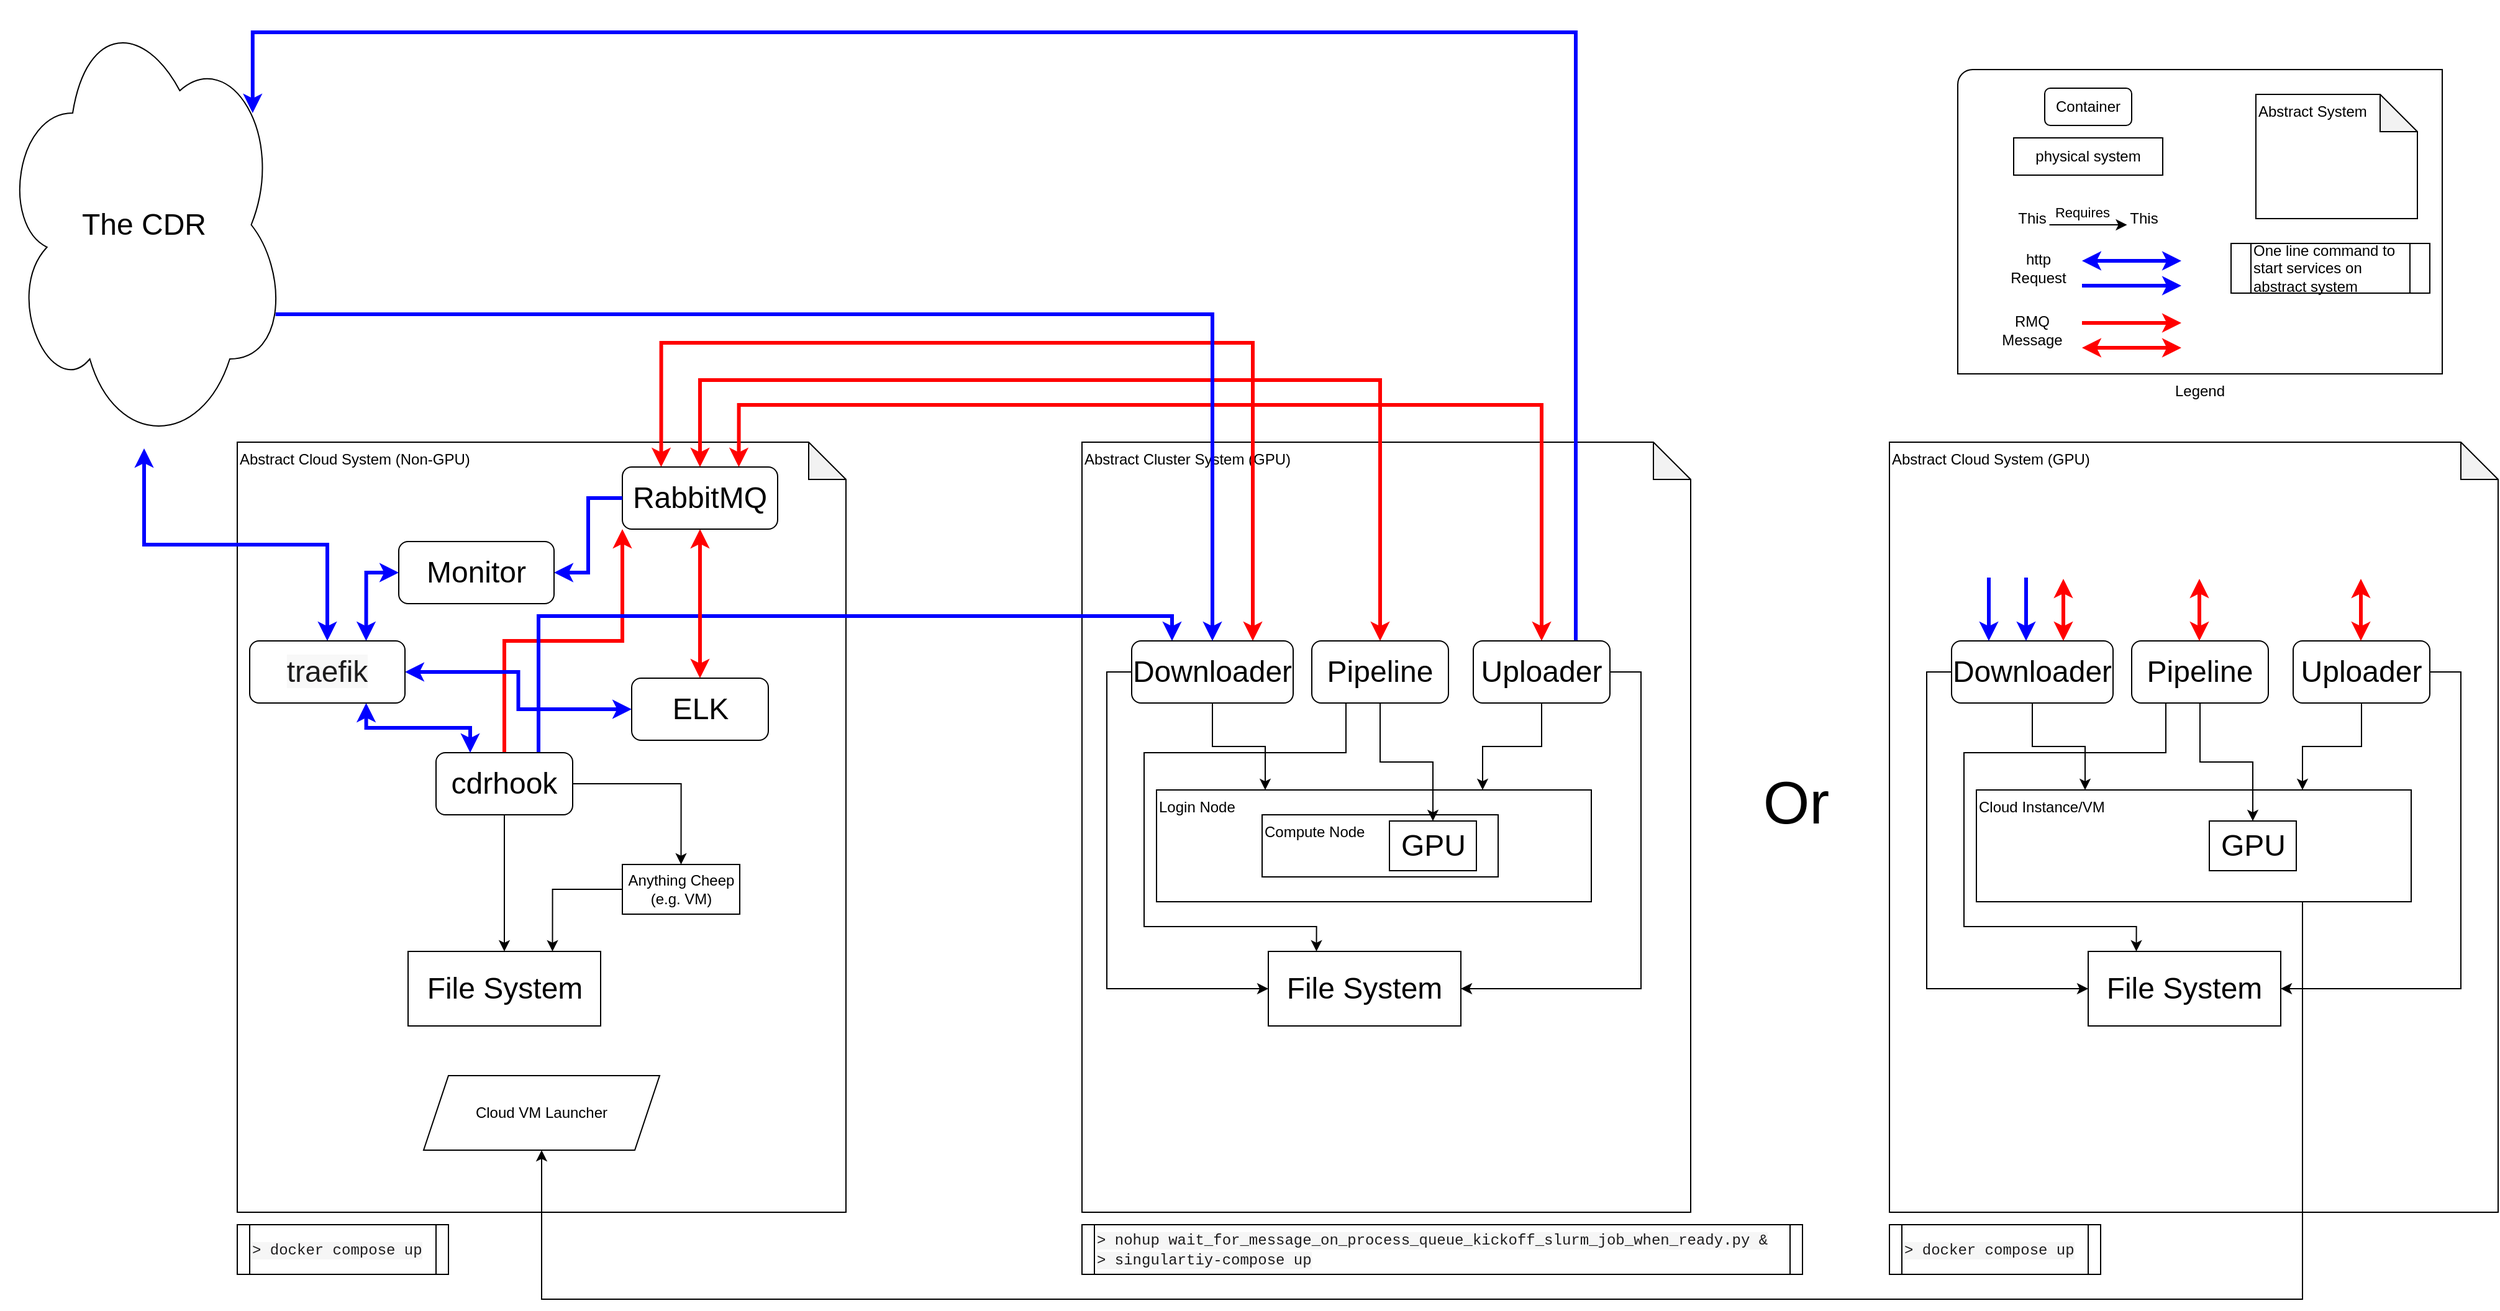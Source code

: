 <mxfile version="24.6.4" type="device">
  <diagram name="Page-1" id="JVnw2FR67qBZjyqMYff8">
    <mxGraphModel dx="4654" dy="3209" grid="1" gridSize="10" guides="1" tooltips="1" connect="1" arrows="1" fold="1" page="1" pageScale="1" pageWidth="850" pageHeight="1100" math="0" shadow="0">
      <root>
        <mxCell id="0" />
        <mxCell id="1" parent="0" />
        <mxCell id="MkrdqPXqeu_jOD6klE2A-25" value="Legend" style="verticalLabelPosition=bottom;verticalAlign=top;html=1;shape=mxgraph.basic.corner_round_rect;dx=6;whiteSpace=wrap;" vertex="1" parent="1">
          <mxGeometry x="1085" y="20" width="390" height="245" as="geometry" />
        </mxCell>
        <mxCell id="MkrdqPXqeu_jOD6klE2A-9" value="Abstract Cloud System (GPU)" style="shape=note;whiteSpace=wrap;html=1;backgroundOutline=1;darkOpacity=0.05;align=left;verticalAlign=top;" vertex="1" parent="1">
          <mxGeometry x="1030" y="320" width="490" height="620" as="geometry" />
        </mxCell>
        <mxCell id="MkrdqPXqeu_jOD6klE2A-5" value="Abstract Cloud System (Non-GPU)" style="shape=note;whiteSpace=wrap;html=1;backgroundOutline=1;darkOpacity=0.05;verticalAlign=top;align=left;" vertex="1" parent="1">
          <mxGeometry x="-300" y="320" width="490" height="620" as="geometry" />
        </mxCell>
        <mxCell id="Kxtw-JTkK95rBpkAI2wY-21" value="Abstract Cluster System (GPU)" style="shape=note;whiteSpace=wrap;html=1;backgroundOutline=1;darkOpacity=0.05;align=left;verticalAlign=top;" parent="1" vertex="1">
          <mxGeometry x="380" y="320" width="490" height="620" as="geometry" />
        </mxCell>
        <mxCell id="lyeMticQFeOR1YeAm27Y-25" value="Abstract System" style="shape=note;whiteSpace=wrap;html=1;backgroundOutline=1;darkOpacity=0.05;align=left;verticalAlign=top;" parent="1" vertex="1">
          <mxGeometry x="1325" y="40" width="130" height="100" as="geometry" />
        </mxCell>
        <mxCell id="lyeMticQFeOR1YeAm27Y-20" style="edgeStyle=orthogonalEdgeStyle;rounded=0;orthogonalLoop=1;jettySize=auto;html=1;entryX=0.5;entryY=0;entryDx=0;entryDy=0;bendable=1;" parent="1" source="lyeMticQFeOR1YeAm27Y-1" target="lyeMticQFeOR1YeAm27Y-7" edge="1">
          <mxGeometry relative="1" as="geometry" />
        </mxCell>
        <mxCell id="Kxtw-JTkK95rBpkAI2wY-6" style="edgeStyle=orthogonalEdgeStyle;rounded=0;orthogonalLoop=1;jettySize=auto;html=1;entryX=0.5;entryY=0;entryDx=0;entryDy=0;" parent="1" source="lyeMticQFeOR1YeAm27Y-1" target="Kxtw-JTkK95rBpkAI2wY-5" edge="1">
          <mxGeometry relative="1" as="geometry" />
        </mxCell>
        <mxCell id="1AfIavt8rgIbqtOgnJtz-13" style="edgeStyle=orthogonalEdgeStyle;rounded=0;orthogonalLoop=1;jettySize=auto;html=1;exitX=0.5;exitY=0;exitDx=0;exitDy=0;entryX=0;entryY=1;entryDx=0;entryDy=0;strokeColor=#FF0000;strokeWidth=3;" parent="1" source="lyeMticQFeOR1YeAm27Y-1" target="lyeMticQFeOR1YeAm27Y-5" edge="1">
          <mxGeometry relative="1" as="geometry" />
        </mxCell>
        <mxCell id="aogqVHzotbbgdXP5pHiL-3" style="edgeStyle=orthogonalEdgeStyle;rounded=0;orthogonalLoop=1;jettySize=auto;html=1;entryX=0.25;entryY=0;entryDx=0;entryDy=0;strokeWidth=3;strokeColor=#0000FF;exitX=0.75;exitY=0;exitDx=0;exitDy=0;" parent="1" source="lyeMticQFeOR1YeAm27Y-1" target="lyeMticQFeOR1YeAm27Y-2" edge="1">
          <mxGeometry relative="1" as="geometry" />
        </mxCell>
        <mxCell id="lyeMticQFeOR1YeAm27Y-1" value="cdrhook" style="rounded=1;whiteSpace=wrap;html=1;fontSize=24;" parent="1" vertex="1">
          <mxGeometry x="-140" y="570" width="110" height="50" as="geometry" />
        </mxCell>
        <mxCell id="lyeMticQFeOR1YeAm27Y-17" style="edgeStyle=orthogonalEdgeStyle;rounded=0;orthogonalLoop=1;jettySize=auto;html=1;entryX=0;entryY=0.5;entryDx=0;entryDy=0;" parent="1" source="lyeMticQFeOR1YeAm27Y-2" target="lyeMticQFeOR1YeAm27Y-6" edge="1">
          <mxGeometry relative="1" as="geometry">
            <Array as="points">
              <mxPoint x="400" y="505" />
              <mxPoint x="400" y="760" />
            </Array>
          </mxGeometry>
        </mxCell>
        <mxCell id="Kxtw-JTkK95rBpkAI2wY-3" style="edgeStyle=orthogonalEdgeStyle;rounded=0;orthogonalLoop=1;jettySize=auto;html=1;entryX=0.25;entryY=0;entryDx=0;entryDy=0;" parent="1" source="lyeMticQFeOR1YeAm27Y-2" target="Kxtw-JTkK95rBpkAI2wY-1" edge="1">
          <mxGeometry relative="1" as="geometry" />
        </mxCell>
        <mxCell id="1AfIavt8rgIbqtOgnJtz-14" style="edgeStyle=orthogonalEdgeStyle;rounded=0;orthogonalLoop=1;jettySize=auto;html=1;entryX=0.25;entryY=0;entryDx=0;entryDy=0;startArrow=classic;startFill=1;strokeWidth=3;strokeColor=#FF0000;exitX=0.75;exitY=0;exitDx=0;exitDy=0;" parent="1" source="lyeMticQFeOR1YeAm27Y-2" target="lyeMticQFeOR1YeAm27Y-5" edge="1">
          <mxGeometry relative="1" as="geometry">
            <Array as="points">
              <mxPoint x="518" y="240" />
              <mxPoint x="41" y="240" />
            </Array>
          </mxGeometry>
        </mxCell>
        <mxCell id="lyeMticQFeOR1YeAm27Y-2" value="Downloader" style="rounded=1;whiteSpace=wrap;html=1;fontSize=24;" parent="1" vertex="1">
          <mxGeometry x="420" y="480" width="130" height="50" as="geometry" />
        </mxCell>
        <mxCell id="lyeMticQFeOR1YeAm27Y-18" style="edgeStyle=orthogonalEdgeStyle;rounded=0;orthogonalLoop=1;jettySize=auto;html=1;entryX=0.25;entryY=0;entryDx=0;entryDy=0;exitX=0.25;exitY=1;exitDx=0;exitDy=0;" parent="1" source="lyeMticQFeOR1YeAm27Y-3" target="lyeMticQFeOR1YeAm27Y-6" edge="1">
          <mxGeometry relative="1" as="geometry">
            <Array as="points">
              <mxPoint x="593" y="570" />
              <mxPoint x="430" y="570" />
              <mxPoint x="430" y="710" />
              <mxPoint x="569" y="710" />
            </Array>
          </mxGeometry>
        </mxCell>
        <mxCell id="1AfIavt8rgIbqtOgnJtz-15" style="edgeStyle=orthogonalEdgeStyle;rounded=0;orthogonalLoop=1;jettySize=auto;html=1;entryX=0.5;entryY=0;entryDx=0;entryDy=0;strokeColor=#FF0000;strokeWidth=3;startArrow=classic;startFill=1;exitX=0.5;exitY=0;exitDx=0;exitDy=0;" parent="1" source="lyeMticQFeOR1YeAm27Y-3" target="lyeMticQFeOR1YeAm27Y-5" edge="1">
          <mxGeometry relative="1" as="geometry">
            <Array as="points">
              <mxPoint x="620" y="270" />
              <mxPoint x="73" y="270" />
            </Array>
          </mxGeometry>
        </mxCell>
        <mxCell id="lyeMticQFeOR1YeAm27Y-3" value="Pipeline" style="rounded=1;whiteSpace=wrap;html=1;fontSize=24;" parent="1" vertex="1">
          <mxGeometry x="565" y="480" width="110" height="50" as="geometry" />
        </mxCell>
        <mxCell id="lyeMticQFeOR1YeAm27Y-14" style="edgeStyle=orthogonalEdgeStyle;rounded=0;orthogonalLoop=1;jettySize=auto;html=1;entryX=1;entryY=0.5;entryDx=0;entryDy=0;" parent="1" source="lyeMticQFeOR1YeAm27Y-4" target="lyeMticQFeOR1YeAm27Y-6" edge="1">
          <mxGeometry relative="1" as="geometry">
            <Array as="points">
              <mxPoint x="830" y="505" />
              <mxPoint x="830" y="760" />
            </Array>
          </mxGeometry>
        </mxCell>
        <mxCell id="Kxtw-JTkK95rBpkAI2wY-4" style="edgeStyle=orthogonalEdgeStyle;rounded=0;orthogonalLoop=1;jettySize=auto;html=1;entryX=0.75;entryY=0;entryDx=0;entryDy=0;" parent="1" source="lyeMticQFeOR1YeAm27Y-4" target="Kxtw-JTkK95rBpkAI2wY-1" edge="1">
          <mxGeometry relative="1" as="geometry" />
        </mxCell>
        <mxCell id="1AfIavt8rgIbqtOgnJtz-16" style="edgeStyle=orthogonalEdgeStyle;rounded=0;orthogonalLoop=1;jettySize=auto;html=1;entryX=0.75;entryY=0;entryDx=0;entryDy=0;startArrow=classic;startFill=1;strokeColor=#FF0000;strokeWidth=3;exitX=0.5;exitY=0;exitDx=0;exitDy=0;" parent="1" source="lyeMticQFeOR1YeAm27Y-4" target="lyeMticQFeOR1YeAm27Y-5" edge="1">
          <mxGeometry relative="1" as="geometry">
            <Array as="points">
              <mxPoint x="750" y="290" />
              <mxPoint x="104" y="290" />
            </Array>
          </mxGeometry>
        </mxCell>
        <mxCell id="1AfIavt8rgIbqtOgnJtz-17" style="edgeStyle=orthogonalEdgeStyle;rounded=0;orthogonalLoop=1;jettySize=auto;html=1;entryX=0.88;entryY=0.25;entryDx=0;entryDy=0;exitX=0.75;exitY=0;exitDx=0;exitDy=0;entryPerimeter=0;startArrow=none;startFill=0;strokeColor=#0000FF;strokeWidth=3;endArrow=classic;endFill=1;" parent="1" source="lyeMticQFeOR1YeAm27Y-4" target="aogqVHzotbbgdXP5pHiL-1" edge="1">
          <mxGeometry relative="1" as="geometry">
            <Array as="points">
              <mxPoint x="778" y="-10" />
              <mxPoint x="-288" y="-10" />
            </Array>
          </mxGeometry>
        </mxCell>
        <mxCell id="lyeMticQFeOR1YeAm27Y-4" value="Uploader" style="rounded=1;whiteSpace=wrap;html=1;fontSize=24;" parent="1" vertex="1">
          <mxGeometry x="695" y="480" width="110" height="50" as="geometry" />
        </mxCell>
        <mxCell id="MkrdqPXqeu_jOD6klE2A-27" style="edgeStyle=orthogonalEdgeStyle;rounded=0;orthogonalLoop=1;jettySize=auto;html=1;exitX=0.5;exitY=1;exitDx=0;exitDy=0;entryX=0.5;entryY=0;entryDx=0;entryDy=0;strokeWidth=3;strokeColor=#FF0000;startArrow=classic;startFill=1;" edge="1" parent="1" source="lyeMticQFeOR1YeAm27Y-5" target="MkrdqPXqeu_jOD6klE2A-4">
          <mxGeometry relative="1" as="geometry" />
        </mxCell>
        <mxCell id="lyeMticQFeOR1YeAm27Y-5" value="RabbitMQ" style="rounded=1;whiteSpace=wrap;html=1;fontSize=24;" parent="1" vertex="1">
          <mxGeometry x="10" y="340" width="125" height="50" as="geometry" />
        </mxCell>
        <mxCell id="lyeMticQFeOR1YeAm27Y-6" value="File System" style="rounded=0;whiteSpace=wrap;html=1;fontSize=24;" parent="1" vertex="1">
          <mxGeometry x="530" y="730" width="155" height="60" as="geometry" />
        </mxCell>
        <mxCell id="lyeMticQFeOR1YeAm27Y-7" value="File System" style="rounded=0;whiteSpace=wrap;html=1;fontSize=24;" parent="1" vertex="1">
          <mxGeometry x="-162.5" y="730" width="155" height="60" as="geometry" />
        </mxCell>
        <mxCell id="lyeMticQFeOR1YeAm27Y-9" value="Container" style="rounded=1;whiteSpace=wrap;html=1;" parent="1" vertex="1">
          <mxGeometry x="1155" y="35" width="70" height="30" as="geometry" />
        </mxCell>
        <mxCell id="lyeMticQFeOR1YeAm27Y-10" value="physical system" style="rounded=0;whiteSpace=wrap;html=1;" parent="1" vertex="1">
          <mxGeometry x="1130" y="75" width="120" height="30" as="geometry" />
        </mxCell>
        <mxCell id="1AfIavt8rgIbqtOgnJtz-10" style="edgeStyle=orthogonalEdgeStyle;rounded=0;orthogonalLoop=1;jettySize=auto;html=1;entryX=0;entryY=0.5;entryDx=0;entryDy=0;strokeWidth=3;strokeColor=#0000FF;startArrow=classic;startFill=1;exitX=0.75;exitY=0;exitDx=0;exitDy=0;" parent="1" source="lyeMticQFeOR1YeAm27Y-23" target="1AfIavt8rgIbqtOgnJtz-8" edge="1">
          <mxGeometry relative="1" as="geometry" />
        </mxCell>
        <mxCell id="1AfIavt8rgIbqtOgnJtz-11" style="edgeStyle=orthogonalEdgeStyle;rounded=0;orthogonalLoop=1;jettySize=auto;html=1;entryX=0.25;entryY=0;entryDx=0;entryDy=0;strokeWidth=3;strokeColor=#0000FF;exitX=0.75;exitY=1;exitDx=0;exitDy=0;startArrow=classic;startFill=1;" parent="1" source="lyeMticQFeOR1YeAm27Y-23" target="lyeMticQFeOR1YeAm27Y-1" edge="1">
          <mxGeometry relative="1" as="geometry" />
        </mxCell>
        <mxCell id="aogqVHzotbbgdXP5pHiL-2" style="edgeStyle=orthogonalEdgeStyle;rounded=0;orthogonalLoop=1;jettySize=auto;html=1;startArrow=classic;startFill=1;strokeColor=#0000FF;strokeWidth=3;" parent="1" source="lyeMticQFeOR1YeAm27Y-23" target="aogqVHzotbbgdXP5pHiL-1" edge="1">
          <mxGeometry relative="1" as="geometry" />
        </mxCell>
        <mxCell id="MkrdqPXqeu_jOD6klE2A-26" style="edgeStyle=orthogonalEdgeStyle;rounded=0;orthogonalLoop=1;jettySize=auto;html=1;entryX=0;entryY=0.5;entryDx=0;entryDy=0;startArrow=classic;startFill=1;strokeColor=#0000FF;strokeWidth=3;" edge="1" parent="1" source="lyeMticQFeOR1YeAm27Y-23" target="MkrdqPXqeu_jOD6klE2A-4">
          <mxGeometry relative="1" as="geometry" />
        </mxCell>
        <mxCell id="lyeMticQFeOR1YeAm27Y-23" value="&lt;span style=&quot;color: rgb(29, 28, 29); font-family: Slack-Lato, Slack-Fractions, appleLogo, sans-serif; font-variant-ligatures: common-ligatures; orphans: 2; text-align: left; widows: 2; background-color: rgb(248, 248, 248); text-decoration-thickness: initial; text-decoration-style: initial; text-decoration-color: initial;&quot;&gt;&lt;font style=&quot;font-size: 24px;&quot;&gt;traefik&lt;/font&gt;&lt;/span&gt;" style="rounded=1;whiteSpace=wrap;html=1;fontSize=24;" parent="1" vertex="1">
          <mxGeometry x="-290" y="480" width="125" height="50" as="geometry" />
        </mxCell>
        <mxCell id="lyeMticQFeOR1YeAm27Y-27" value="" style="endArrow=classic;html=1;rounded=0;" parent="1" edge="1">
          <mxGeometry width="50" height="50" relative="1" as="geometry">
            <mxPoint x="1158.75" y="145" as="sourcePoint" />
            <mxPoint x="1221.25" y="145" as="targetPoint" />
          </mxGeometry>
        </mxCell>
        <mxCell id="lyeMticQFeOR1YeAm27Y-28" value="Requires" style="edgeLabel;html=1;align=center;verticalAlign=middle;resizable=0;points=[];" parent="lyeMticQFeOR1YeAm27Y-27" vertex="1" connectable="0">
          <mxGeometry x="-0.31" y="-3" relative="1" as="geometry">
            <mxPoint x="4" y="-13" as="offset" />
          </mxGeometry>
        </mxCell>
        <mxCell id="lyeMticQFeOR1YeAm27Y-29" value="This" style="text;html=1;align=center;verticalAlign=middle;whiteSpace=wrap;rounded=0;" parent="1" vertex="1">
          <mxGeometry x="1115" y="125" width="60" height="30" as="geometry" />
        </mxCell>
        <mxCell id="lyeMticQFeOR1YeAm27Y-30" value="This" style="text;html=1;align=center;verticalAlign=middle;whiteSpace=wrap;rounded=0;" parent="1" vertex="1">
          <mxGeometry x="1205" y="125" width="60" height="30" as="geometry" />
        </mxCell>
        <mxCell id="Kxtw-JTkK95rBpkAI2wY-1" value="Login Node" style="rounded=0;whiteSpace=wrap;html=1;verticalAlign=top;align=left;" parent="1" vertex="1">
          <mxGeometry x="440" y="600" width="350" height="90" as="geometry" />
        </mxCell>
        <mxCell id="Kxtw-JTkK95rBpkAI2wY-2" value="Compute Node" style="rounded=0;whiteSpace=wrap;html=1;verticalAlign=top;align=left;" parent="1" vertex="1">
          <mxGeometry x="525" y="620" width="190" height="50" as="geometry" />
        </mxCell>
        <mxCell id="lyeMticQFeOR1YeAm27Y-8" value="GPU" style="rounded=0;whiteSpace=wrap;html=1;fontSize=24;" parent="1" vertex="1">
          <mxGeometry x="627.5" y="625" width="70" height="40" as="geometry" />
        </mxCell>
        <mxCell id="lyeMticQFeOR1YeAm27Y-19" style="edgeStyle=orthogonalEdgeStyle;rounded=0;orthogonalLoop=1;jettySize=auto;html=1;entryX=0.5;entryY=0;entryDx=0;entryDy=0;" parent="1" source="lyeMticQFeOR1YeAm27Y-3" target="lyeMticQFeOR1YeAm27Y-8" edge="1">
          <mxGeometry relative="1" as="geometry" />
        </mxCell>
        <mxCell id="aogqVHzotbbgdXP5pHiL-5" style="edgeStyle=orthogonalEdgeStyle;rounded=0;orthogonalLoop=1;jettySize=auto;html=1;entryX=0.75;entryY=0;entryDx=0;entryDy=0;" parent="1" source="Kxtw-JTkK95rBpkAI2wY-5" target="lyeMticQFeOR1YeAm27Y-7" edge="1">
          <mxGeometry relative="1" as="geometry" />
        </mxCell>
        <mxCell id="Kxtw-JTkK95rBpkAI2wY-5" value="Anything Cheep (e.g. VM)" style="rounded=0;whiteSpace=wrap;html=1;" parent="1" vertex="1">
          <mxGeometry x="10" y="660" width="94.5" height="40" as="geometry" />
        </mxCell>
        <mxCell id="Kxtw-JTkK95rBpkAI2wY-7" value="Or" style="text;html=1;align=center;verticalAlign=middle;whiteSpace=wrap;rounded=0;fontSize=48;" parent="1" vertex="1">
          <mxGeometry x="925" y="595" width="60" height="30" as="geometry" />
        </mxCell>
        <mxCell id="Kxtw-JTkK95rBpkAI2wY-8" style="edgeStyle=orthogonalEdgeStyle;rounded=0;orthogonalLoop=1;jettySize=auto;html=1;entryX=0;entryY=0.5;entryDx=0;entryDy=0;" parent="1" source="Kxtw-JTkK95rBpkAI2wY-10" target="Kxtw-JTkK95rBpkAI2wY-16" edge="1">
          <mxGeometry relative="1" as="geometry">
            <Array as="points">
              <mxPoint x="1060" y="505" />
              <mxPoint x="1060" y="760" />
            </Array>
          </mxGeometry>
        </mxCell>
        <mxCell id="Kxtw-JTkK95rBpkAI2wY-9" style="edgeStyle=orthogonalEdgeStyle;rounded=0;orthogonalLoop=1;jettySize=auto;html=1;entryX=0.25;entryY=0;entryDx=0;entryDy=0;" parent="1" source="Kxtw-JTkK95rBpkAI2wY-10" target="Kxtw-JTkK95rBpkAI2wY-17" edge="1">
          <mxGeometry relative="1" as="geometry" />
        </mxCell>
        <mxCell id="Kxtw-JTkK95rBpkAI2wY-10" value="Downloader" style="rounded=1;whiteSpace=wrap;html=1;fontSize=24;" parent="1" vertex="1">
          <mxGeometry x="1080" y="480" width="130" height="50" as="geometry" />
        </mxCell>
        <mxCell id="Kxtw-JTkK95rBpkAI2wY-11" style="edgeStyle=orthogonalEdgeStyle;rounded=0;orthogonalLoop=1;jettySize=auto;html=1;entryX=0.25;entryY=0;entryDx=0;entryDy=0;exitX=0.25;exitY=1;exitDx=0;exitDy=0;" parent="1" source="Kxtw-JTkK95rBpkAI2wY-12" target="Kxtw-JTkK95rBpkAI2wY-16" edge="1">
          <mxGeometry relative="1" as="geometry">
            <Array as="points">
              <mxPoint x="1253" y="570" />
              <mxPoint x="1090" y="570" />
              <mxPoint x="1090" y="710" />
              <mxPoint x="1229" y="710" />
            </Array>
          </mxGeometry>
        </mxCell>
        <mxCell id="Kxtw-JTkK95rBpkAI2wY-12" value="Pipeline" style="rounded=1;whiteSpace=wrap;html=1;fontSize=24;" parent="1" vertex="1">
          <mxGeometry x="1225" y="480" width="110" height="50" as="geometry" />
        </mxCell>
        <mxCell id="Kxtw-JTkK95rBpkAI2wY-13" style="edgeStyle=orthogonalEdgeStyle;rounded=0;orthogonalLoop=1;jettySize=auto;html=1;entryX=1;entryY=0.5;entryDx=0;entryDy=0;" parent="1" source="Kxtw-JTkK95rBpkAI2wY-15" target="Kxtw-JTkK95rBpkAI2wY-16" edge="1">
          <mxGeometry relative="1" as="geometry">
            <Array as="points">
              <mxPoint x="1490" y="505" />
              <mxPoint x="1490" y="760" />
            </Array>
          </mxGeometry>
        </mxCell>
        <mxCell id="Kxtw-JTkK95rBpkAI2wY-14" style="edgeStyle=orthogonalEdgeStyle;rounded=0;orthogonalLoop=1;jettySize=auto;html=1;entryX=0.75;entryY=0;entryDx=0;entryDy=0;" parent="1" source="Kxtw-JTkK95rBpkAI2wY-15" target="Kxtw-JTkK95rBpkAI2wY-17" edge="1">
          <mxGeometry relative="1" as="geometry" />
        </mxCell>
        <mxCell id="Kxtw-JTkK95rBpkAI2wY-15" value="Uploader" style="rounded=1;whiteSpace=wrap;html=1;fontSize=24;" parent="1" vertex="1">
          <mxGeometry x="1355" y="480" width="110" height="50" as="geometry" />
        </mxCell>
        <mxCell id="Kxtw-JTkK95rBpkAI2wY-16" value="File System" style="rounded=0;whiteSpace=wrap;html=1;fontSize=24;" parent="1" vertex="1">
          <mxGeometry x="1190" y="730" width="155" height="60" as="geometry" />
        </mxCell>
        <mxCell id="MkrdqPXqeu_jOD6klE2A-6" style="edgeStyle=orthogonalEdgeStyle;rounded=0;orthogonalLoop=1;jettySize=auto;html=1;exitX=0.75;exitY=1;exitDx=0;exitDy=0;entryX=0.5;entryY=1;entryDx=0;entryDy=0;" edge="1" parent="1" source="Kxtw-JTkK95rBpkAI2wY-17" target="MkrdqPXqeu_jOD6klE2A-2">
          <mxGeometry relative="1" as="geometry">
            <Array as="points">
              <mxPoint x="1363" y="1010" />
              <mxPoint x="-55" y="1010" />
            </Array>
          </mxGeometry>
        </mxCell>
        <mxCell id="Kxtw-JTkK95rBpkAI2wY-17" value="Cloud Instance/VM" style="rounded=0;whiteSpace=wrap;html=1;verticalAlign=top;align=left;" parent="1" vertex="1">
          <mxGeometry x="1100" y="600" width="350" height="90" as="geometry" />
        </mxCell>
        <mxCell id="Kxtw-JTkK95rBpkAI2wY-19" value="GPU" style="rounded=0;whiteSpace=wrap;html=1;fontSize=24;" parent="1" vertex="1">
          <mxGeometry x="1287.5" y="625" width="70" height="40" as="geometry" />
        </mxCell>
        <mxCell id="Kxtw-JTkK95rBpkAI2wY-20" style="edgeStyle=orthogonalEdgeStyle;rounded=0;orthogonalLoop=1;jettySize=auto;html=1;entryX=0.5;entryY=0;entryDx=0;entryDy=0;" parent="1" source="Kxtw-JTkK95rBpkAI2wY-12" target="Kxtw-JTkK95rBpkAI2wY-19" edge="1">
          <mxGeometry relative="1" as="geometry" />
        </mxCell>
        <mxCell id="1AfIavt8rgIbqtOgnJtz-1" value="" style="endArrow=classic;html=1;rounded=0;strokeWidth=3;strokeColor=#0000FF;" parent="1" edge="1">
          <mxGeometry width="50" height="50" relative="1" as="geometry">
            <mxPoint x="1185" y="194" as="sourcePoint" />
            <mxPoint x="1265" y="194" as="targetPoint" />
          </mxGeometry>
        </mxCell>
        <mxCell id="1AfIavt8rgIbqtOgnJtz-2" value="" style="endArrow=classic;html=1;rounded=0;strokeWidth=3;strokeColor=#FF0000;" parent="1" edge="1">
          <mxGeometry width="50" height="50" relative="1" as="geometry">
            <mxPoint x="1185" y="224" as="sourcePoint" />
            <mxPoint x="1265" y="224" as="targetPoint" />
          </mxGeometry>
        </mxCell>
        <mxCell id="1AfIavt8rgIbqtOgnJtz-3" value="" style="endArrow=classic;html=1;rounded=0;strokeWidth=3;strokeColor=#0000FF;startArrow=classic;startFill=1;" parent="1" edge="1">
          <mxGeometry width="50" height="50" relative="1" as="geometry">
            <mxPoint x="1185" y="174" as="sourcePoint" />
            <mxPoint x="1265" y="174" as="targetPoint" />
          </mxGeometry>
        </mxCell>
        <mxCell id="1AfIavt8rgIbqtOgnJtz-4" value="" style="endArrow=classic;html=1;rounded=0;strokeWidth=3;strokeColor=#FF0000;startArrow=classic;startFill=1;" parent="1" edge="1">
          <mxGeometry width="50" height="50" relative="1" as="geometry">
            <mxPoint x="1185" y="244" as="sourcePoint" />
            <mxPoint x="1265" y="244" as="targetPoint" />
          </mxGeometry>
        </mxCell>
        <mxCell id="1AfIavt8rgIbqtOgnJtz-6" value="http Request" style="text;html=1;align=center;verticalAlign=middle;whiteSpace=wrap;rounded=0;" parent="1" vertex="1">
          <mxGeometry x="1120" y="165" width="60" height="30" as="geometry" />
        </mxCell>
        <mxCell id="1AfIavt8rgIbqtOgnJtz-7" value="RMQ Message" style="text;html=1;align=center;verticalAlign=middle;whiteSpace=wrap;rounded=0;" parent="1" vertex="1">
          <mxGeometry x="1115" y="215" width="60" height="30" as="geometry" />
        </mxCell>
        <mxCell id="1AfIavt8rgIbqtOgnJtz-12" style="edgeStyle=orthogonalEdgeStyle;rounded=0;orthogonalLoop=1;jettySize=auto;html=1;entryX=0;entryY=0.5;entryDx=0;entryDy=0;strokeWidth=3;strokeColor=#0000FF;startArrow=classic;startFill=1;endArrow=none;endFill=0;" parent="1" source="1AfIavt8rgIbqtOgnJtz-8" target="lyeMticQFeOR1YeAm27Y-5" edge="1">
          <mxGeometry relative="1" as="geometry" />
        </mxCell>
        <mxCell id="1AfIavt8rgIbqtOgnJtz-8" value="Monitor" style="rounded=1;whiteSpace=wrap;html=1;fontSize=24;" parent="1" vertex="1">
          <mxGeometry x="-170" y="400" width="125" height="50" as="geometry" />
        </mxCell>
        <mxCell id="MkrdqPXqeu_jOD6klE2A-1" style="edgeStyle=orthogonalEdgeStyle;rounded=0;orthogonalLoop=1;jettySize=auto;html=1;exitX=0.96;exitY=0.7;exitDx=0;exitDy=0;exitPerimeter=0;entryX=0.5;entryY=0;entryDx=0;entryDy=0;strokeWidth=3;strokeColor=#0000FF;" edge="1" parent="1" source="aogqVHzotbbgdXP5pHiL-1" target="lyeMticQFeOR1YeAm27Y-2">
          <mxGeometry relative="1" as="geometry" />
        </mxCell>
        <mxCell id="aogqVHzotbbgdXP5pHiL-1" value="The CDR" style="ellipse;shape=cloud;whiteSpace=wrap;html=1;fontSize=24;" parent="1" vertex="1">
          <mxGeometry x="-490" y="-35" width="230" height="360" as="geometry" />
        </mxCell>
        <mxCell id="MkrdqPXqeu_jOD6klE2A-2" value="Cloud VM Launcher" style="shape=parallelogram;perimeter=parallelogramPerimeter;whiteSpace=wrap;html=1;fixedSize=1;" vertex="1" parent="1">
          <mxGeometry x="-150" y="830" width="190" height="60" as="geometry" />
        </mxCell>
        <mxCell id="MkrdqPXqeu_jOD6klE2A-4" value="ELK" style="rounded=1;whiteSpace=wrap;html=1;fontSize=24;" vertex="1" parent="1">
          <mxGeometry x="17.5" y="510" width="110" height="50" as="geometry" />
        </mxCell>
        <mxCell id="MkrdqPXqeu_jOD6klE2A-13" value="" style="endArrow=classic;html=1;rounded=0;strokeWidth=3;strokeColor=#0000FF;" edge="1" parent="1">
          <mxGeometry width="50" height="50" relative="1" as="geometry">
            <mxPoint x="1110" y="429" as="sourcePoint" />
            <mxPoint x="1110" y="480" as="targetPoint" />
          </mxGeometry>
        </mxCell>
        <mxCell id="MkrdqPXqeu_jOD6klE2A-14" value="" style="endArrow=classic;html=1;rounded=0;strokeWidth=3;strokeColor=#0000FF;" edge="1" parent="1">
          <mxGeometry width="50" height="50" relative="1" as="geometry">
            <mxPoint x="1140" y="429" as="sourcePoint" />
            <mxPoint x="1140" y="480" as="targetPoint" />
          </mxGeometry>
        </mxCell>
        <mxCell id="MkrdqPXqeu_jOD6klE2A-16" value="" style="endArrow=classic;html=1;rounded=0;strokeWidth=3;strokeColor=#FF0000;startArrow=classic;startFill=1;" edge="1" parent="1">
          <mxGeometry width="50" height="50" relative="1" as="geometry">
            <mxPoint x="1170" y="430" as="sourcePoint" />
            <mxPoint x="1170" y="480" as="targetPoint" />
          </mxGeometry>
        </mxCell>
        <mxCell id="MkrdqPXqeu_jOD6klE2A-17" value="" style="endArrow=classic;html=1;rounded=0;strokeWidth=3;strokeColor=#FF0000;startArrow=classic;startFill=1;" edge="1" parent="1">
          <mxGeometry width="50" height="50" relative="1" as="geometry">
            <mxPoint x="1279.5" y="430" as="sourcePoint" />
            <mxPoint x="1279.5" y="480" as="targetPoint" />
          </mxGeometry>
        </mxCell>
        <mxCell id="MkrdqPXqeu_jOD6klE2A-18" value="" style="endArrow=classic;html=1;rounded=0;strokeWidth=3;strokeColor=#FF0000;startArrow=classic;startFill=1;" edge="1" parent="1">
          <mxGeometry width="50" height="50" relative="1" as="geometry">
            <mxPoint x="1409.5" y="430" as="sourcePoint" />
            <mxPoint x="1409.5" y="480" as="targetPoint" />
          </mxGeometry>
        </mxCell>
        <mxCell id="MkrdqPXqeu_jOD6klE2A-30" value="One line command to start services on abstract system" style="shape=process;whiteSpace=wrap;html=1;backgroundOutline=1;align=left;" vertex="1" parent="1">
          <mxGeometry x="1305" y="160" width="160" height="40" as="geometry" />
        </mxCell>
        <mxCell id="MkrdqPXqeu_jOD6klE2A-31" value="&lt;span style=&quot;color: rgb(29, 28, 29); font-family: Monaco, Menlo, Consolas, &amp;quot;Courier New&amp;quot;, monospace; font-variant-ligatures: none; white-space-collapse: preserve; background-color: rgba(29, 28, 29, 0.04);&quot;&gt;&amp;gt; nohup wait_for_message_on_process_queue_kickoff_slurm_job_when_ready.py &amp;amp;&lt;br&gt;&amp;gt; singulartiy-compose up&lt;/span&gt;" style="shape=process;whiteSpace=wrap;html=1;backgroundOutline=1;align=left;size=0.017;" vertex="1" parent="1">
          <mxGeometry x="380" y="950" width="580" height="40" as="geometry" />
        </mxCell>
        <mxCell id="MkrdqPXqeu_jOD6klE2A-32" value="&lt;span style=&quot;color: rgb(29, 28, 29); font-family: Monaco, Menlo, Consolas, &amp;quot;Courier New&amp;quot;, monospace; font-variant-ligatures: none; white-space-collapse: preserve; background-color: rgba(29, 28, 29, 0.04);&quot;&gt;&amp;gt; docker compose up&lt;/span&gt;" style="shape=process;whiteSpace=wrap;html=1;backgroundOutline=1;align=left;size=0.059;" vertex="1" parent="1">
          <mxGeometry x="-300" y="950" width="170" height="40" as="geometry" />
        </mxCell>
        <mxCell id="MkrdqPXqeu_jOD6klE2A-33" value="&lt;span style=&quot;color: rgb(29, 28, 29); font-family: Monaco, Menlo, Consolas, &amp;quot;Courier New&amp;quot;, monospace; font-variant-ligatures: none; white-space-collapse: preserve; background-color: rgba(29, 28, 29, 0.04);&quot;&gt;&amp;gt; docker compose up&lt;/span&gt;" style="shape=process;whiteSpace=wrap;html=1;backgroundOutline=1;align=left;size=0.059;" vertex="1" parent="1">
          <mxGeometry x="1030" y="950" width="170" height="40" as="geometry" />
        </mxCell>
      </root>
    </mxGraphModel>
  </diagram>
</mxfile>
